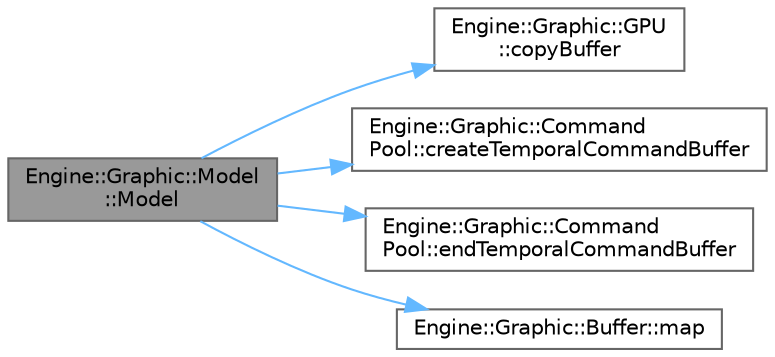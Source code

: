 digraph "Engine::Graphic::Model::Model"
{
 // LATEX_PDF_SIZE
  bgcolor="transparent";
  edge [fontname=Helvetica,fontsize=10,labelfontname=Helvetica,labelfontsize=10];
  node [fontname=Helvetica,fontsize=10,shape=box,height=0.2,width=0.4];
  rankdir="LR";
  Node1 [id="Node000001",label="Engine::Graphic::Model\l::Model",height=0.2,width=0.4,color="gray40", fillcolor="grey60", style="filled", fontcolor="black",tooltip="Constructor de Model."];
  Node1 -> Node2 [id="edge1_Node000001_Node000002",color="steelblue1",style="solid",tooltip=" "];
  Node2 [id="Node000002",label="Engine::Graphic::GPU\l::copyBuffer",height=0.2,width=0.4,color="grey40", fillcolor="white", style="filled",URL="$class_engine_1_1_graphic_1_1_g_p_u.html#acf20e74c4988c34f3f2597c346b31948",tooltip="Copia datos entre buffers en la GPU."];
  Node1 -> Node3 [id="edge2_Node000001_Node000003",color="steelblue1",style="solid",tooltip=" "];
  Node3 [id="Node000003",label="Engine::Graphic::Command\lPool::createTemporalCommandBuffer",height=0.2,width=0.4,color="grey40", fillcolor="white", style="filled",URL="$class_engine_1_1_graphic_1_1_command_pool.html#a29d97538836e69c4b129a0f95bc6fe1b",tooltip="Crea un buffer de comandos temporal."];
  Node1 -> Node4 [id="edge3_Node000001_Node000004",color="steelblue1",style="solid",tooltip=" "];
  Node4 [id="Node000004",label="Engine::Graphic::Command\lPool::endTemporalCommandBuffer",height=0.2,width=0.4,color="grey40", fillcolor="white", style="filled",URL="$class_engine_1_1_graphic_1_1_command_pool.html#ae1754d162b5d55f7625dc05b1bdc3036",tooltip="Finaliza un buffer de comandos temporal."];
  Node1 -> Node5 [id="edge4_Node000001_Node000005",color="steelblue1",style="solid",tooltip=" "];
  Node5 [id="Node000005",label="Engine::Graphic::Buffer::map",height=0.2,width=0.4,color="grey40", fillcolor="white", style="filled",URL="$class_engine_1_1_graphic_1_1_buffer.html#a7bc46230112b6df35c589d54c786880b",tooltip="Mapea la memoria del buffer."];
}
